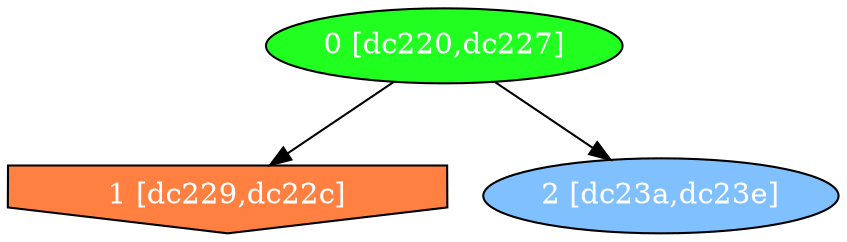 diGraph libnss3{
	libnss3_0  [style=filled fillcolor="#20FF20" fontcolor="#ffffff" shape=oval label="0 [dc220,dc227]"]
	libnss3_1  [style=filled fillcolor="#FF8040" fontcolor="#ffffff" shape=invhouse label="1 [dc229,dc22c]"]
	libnss3_2  [style=filled fillcolor="#80C0FF" fontcolor="#ffffff" shape=oval label="2 [dc23a,dc23e]"]

	libnss3_0 -> libnss3_1
	libnss3_0 -> libnss3_2
}